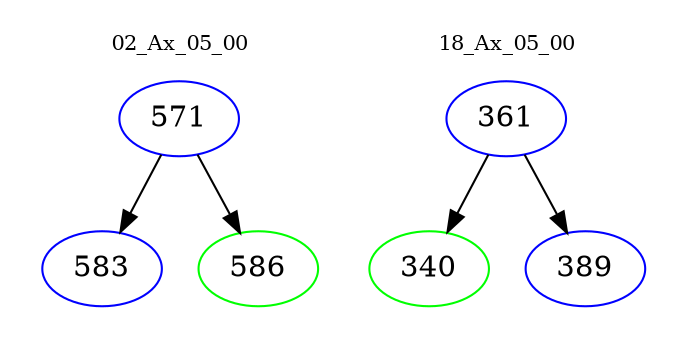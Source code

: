 digraph{
subgraph cluster_0 {
color = white
label = "02_Ax_05_00";
fontsize=10;
T0_571 [label="571", color="blue"]
T0_571 -> T0_583 [color="black"]
T0_583 [label="583", color="blue"]
T0_571 -> T0_586 [color="black"]
T0_586 [label="586", color="green"]
}
subgraph cluster_1 {
color = white
label = "18_Ax_05_00";
fontsize=10;
T1_361 [label="361", color="blue"]
T1_361 -> T1_340 [color="black"]
T1_340 [label="340", color="green"]
T1_361 -> T1_389 [color="black"]
T1_389 [label="389", color="blue"]
}
}
